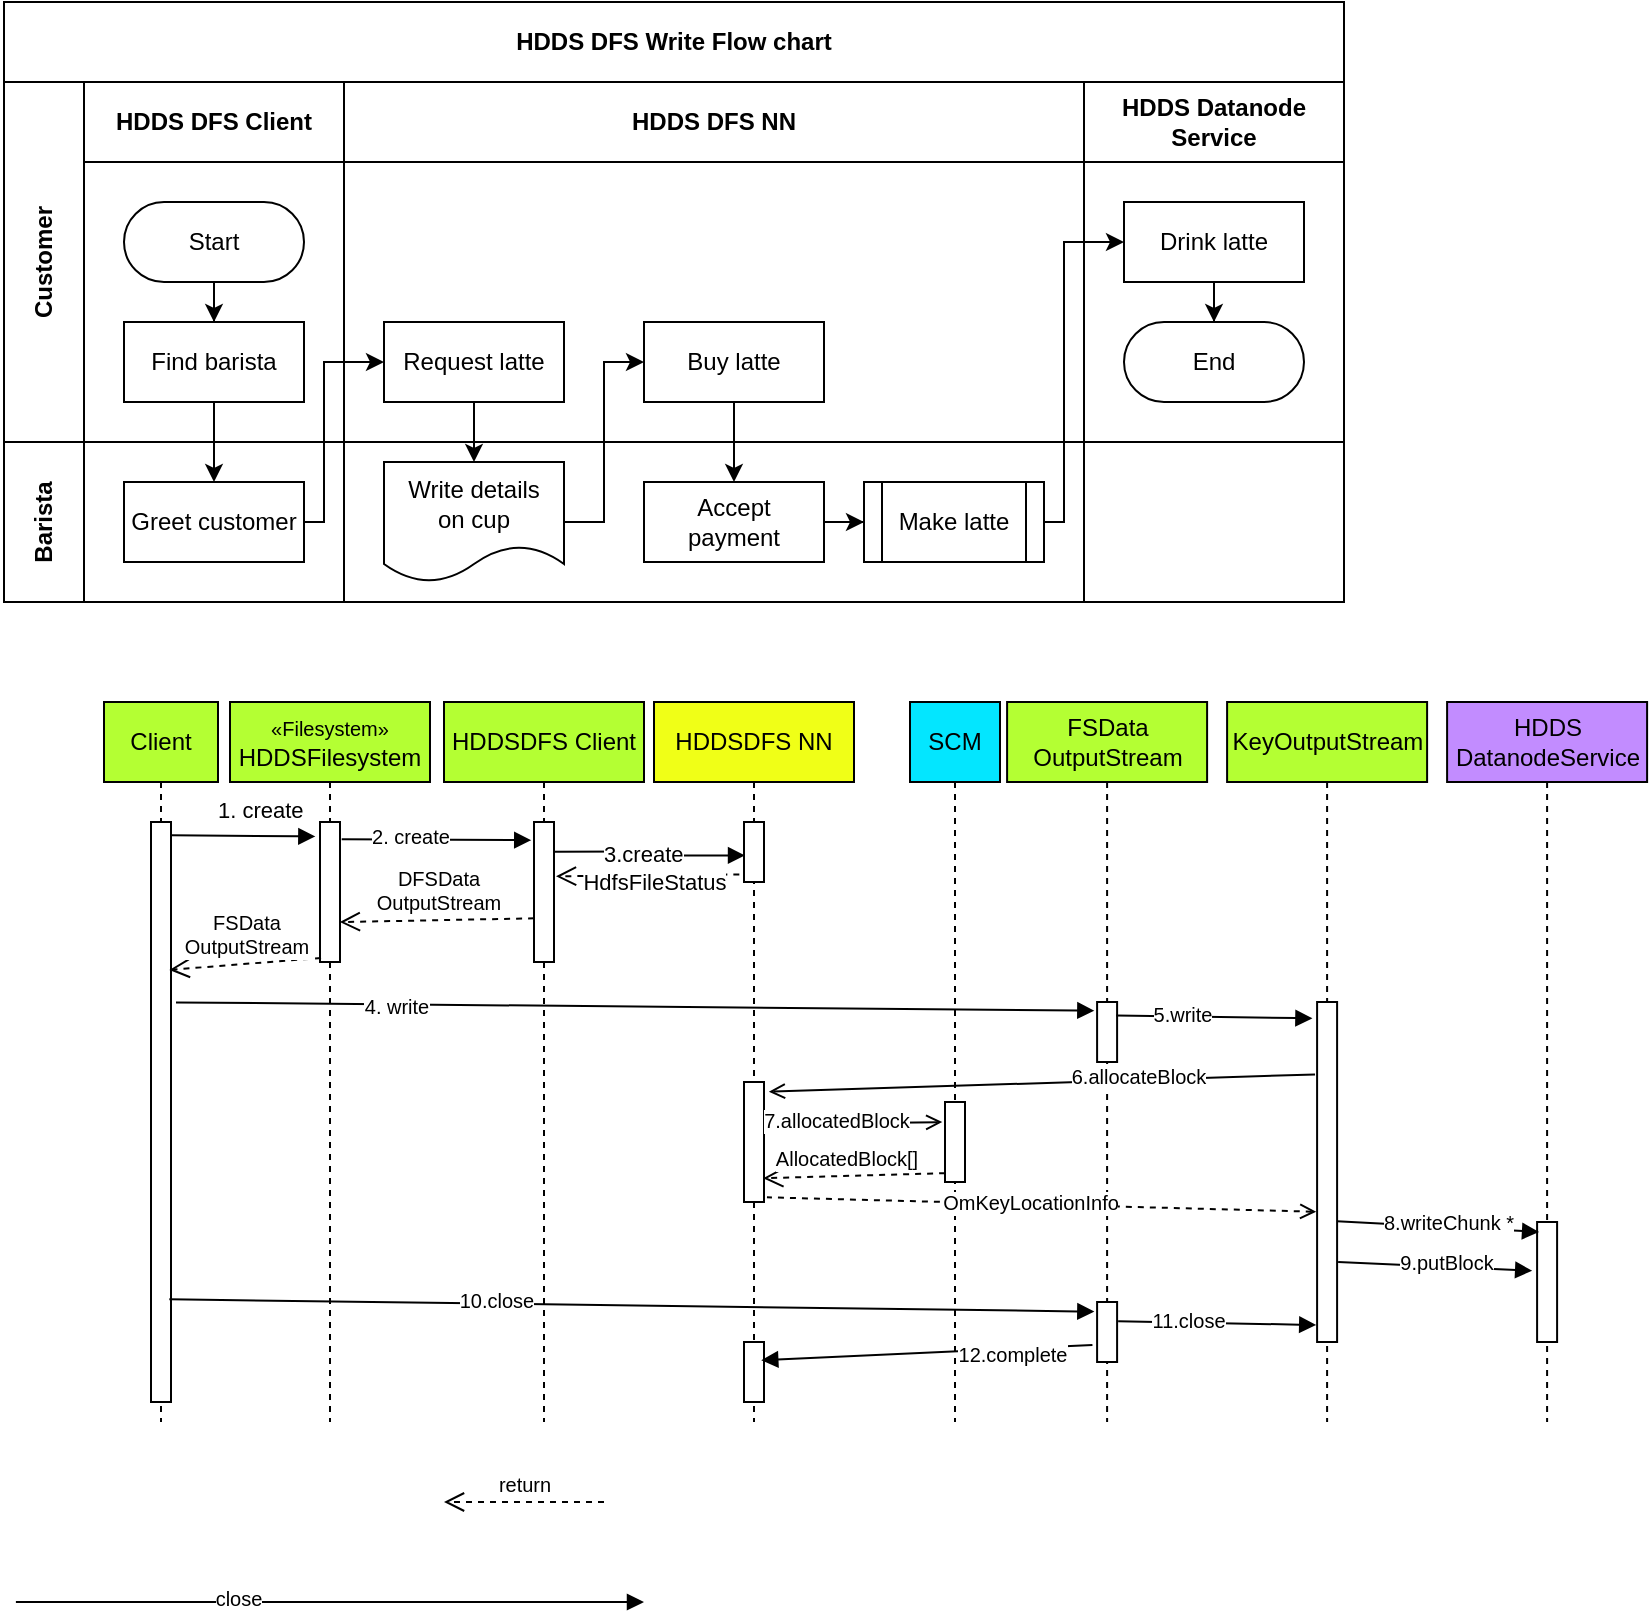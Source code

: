 <mxfile version="13.5.3" type="github">
  <diagram id="kgpKYQtTHZ0yAKxKKP6v" name="Page-1">
    <mxGraphModel dx="984" dy="539" grid="1" gridSize="10" guides="1" tooltips="1" connect="1" arrows="1" fold="1" page="1" pageScale="1" pageWidth="850" pageHeight="1100" math="0" shadow="0">
      <root>
        <mxCell id="0" />
        <mxCell id="1" parent="0" />
        <mxCell id="3nuBFxr9cyL0pnOWT2aG-1" value="HDDS DFS Write Flow chart" style="shape=table;childLayout=tableLayout;rowLines=0;columnLines=0;startSize=40;html=1;whiteSpace=wrap;collapsible=0;recursiveResize=0;expand=0;fontStyle=1" parent="1" vertex="1">
          <mxGeometry x="100" y="220" width="670" height="300" as="geometry" />
        </mxCell>
        <mxCell id="3nuBFxr9cyL0pnOWT2aG-2" value="" style="edgeStyle=orthogonalEdgeStyle;rounded=0;orthogonalLoop=1;jettySize=auto;html=1;" parent="3nuBFxr9cyL0pnOWT2aG-1" source="3nuBFxr9cyL0pnOWT2aG-7" target="3nuBFxr9cyL0pnOWT2aG-17" edge="1">
          <mxGeometry relative="1" as="geometry" />
        </mxCell>
        <mxCell id="3nuBFxr9cyL0pnOWT2aG-3" value="Customer" style="swimlane;horizontal=0;points=[[0,0.5],[1,0.5]];portConstraint=eastwest;startSize=40;html=1;whiteSpace=wrap;collapsible=0;recursiveResize=0;expand=0;" parent="3nuBFxr9cyL0pnOWT2aG-1" vertex="1">
          <mxGeometry y="40" width="670" height="180" as="geometry" />
        </mxCell>
        <mxCell id="3nuBFxr9cyL0pnOWT2aG-4" value="HDDS DFS Client" style="swimlane;connectable=0;startSize=40;html=1;whiteSpace=wrap;collapsible=0;recursiveResize=0;expand=0;" parent="3nuBFxr9cyL0pnOWT2aG-3" vertex="1">
          <mxGeometry x="40" width="130" height="180" as="geometry" />
        </mxCell>
        <mxCell id="3nuBFxr9cyL0pnOWT2aG-5" style="edgeStyle=orthogonalEdgeStyle;rounded=0;orthogonalLoop=1;jettySize=auto;html=1;" parent="3nuBFxr9cyL0pnOWT2aG-4" source="3nuBFxr9cyL0pnOWT2aG-6" target="3nuBFxr9cyL0pnOWT2aG-7" edge="1">
          <mxGeometry relative="1" as="geometry" />
        </mxCell>
        <mxCell id="3nuBFxr9cyL0pnOWT2aG-6" value="Start" style="rounded=1;whiteSpace=wrap;html=1;arcSize=50;" parent="3nuBFxr9cyL0pnOWT2aG-4" vertex="1">
          <mxGeometry x="20" y="60" width="90" height="40" as="geometry" />
        </mxCell>
        <mxCell id="3nuBFxr9cyL0pnOWT2aG-7" value="Find barista" style="rounded=0;whiteSpace=wrap;html=1;" parent="3nuBFxr9cyL0pnOWT2aG-4" vertex="1">
          <mxGeometry x="20" y="120" width="90" height="40" as="geometry" />
        </mxCell>
        <mxCell id="3nuBFxr9cyL0pnOWT2aG-8" value="HDDS DFS NN" style="swimlane;connectable=0;startSize=40;html=1;whiteSpace=wrap;collapsible=0;recursiveResize=0;expand=0;" parent="3nuBFxr9cyL0pnOWT2aG-3" vertex="1">
          <mxGeometry x="170" width="370" height="180" as="geometry" />
        </mxCell>
        <mxCell id="3nuBFxr9cyL0pnOWT2aG-9" value="Request latte" style="rounded=0;whiteSpace=wrap;html=1;" parent="3nuBFxr9cyL0pnOWT2aG-8" vertex="1">
          <mxGeometry x="20" y="120" width="90" height="40" as="geometry" />
        </mxCell>
        <mxCell id="3nuBFxr9cyL0pnOWT2aG-10" value="Buy latte" style="rounded=0;whiteSpace=wrap;html=1;" parent="3nuBFxr9cyL0pnOWT2aG-8" vertex="1">
          <mxGeometry x="150" y="120" width="90" height="40" as="geometry" />
        </mxCell>
        <mxCell id="3nuBFxr9cyL0pnOWT2aG-11" value="HDDS Datanode Service" style="swimlane;connectable=0;startSize=40;html=1;whiteSpace=wrap;collapsible=0;recursiveResize=0;expand=0;" parent="3nuBFxr9cyL0pnOWT2aG-3" vertex="1">
          <mxGeometry x="540" width="130" height="180" as="geometry" />
        </mxCell>
        <mxCell id="3nuBFxr9cyL0pnOWT2aG-12" style="edgeStyle=orthogonalEdgeStyle;rounded=0;orthogonalLoop=1;jettySize=auto;html=1;" parent="3nuBFxr9cyL0pnOWT2aG-11" source="3nuBFxr9cyL0pnOWT2aG-13" target="3nuBFxr9cyL0pnOWT2aG-14" edge="1">
          <mxGeometry relative="1" as="geometry" />
        </mxCell>
        <mxCell id="3nuBFxr9cyL0pnOWT2aG-13" value="Drink latte" style="rounded=0;whiteSpace=wrap;html=1;" parent="3nuBFxr9cyL0pnOWT2aG-11" vertex="1">
          <mxGeometry x="20" y="60" width="90" height="40" as="geometry" />
        </mxCell>
        <mxCell id="3nuBFxr9cyL0pnOWT2aG-14" value="End" style="rounded=1;whiteSpace=wrap;html=1;arcSize=50;" parent="3nuBFxr9cyL0pnOWT2aG-11" vertex="1">
          <mxGeometry x="20" y="120" width="90" height="40" as="geometry" />
        </mxCell>
        <mxCell id="3nuBFxr9cyL0pnOWT2aG-15" value="Barista" style="swimlane;horizontal=0;points=[[0,0.5],[1,0.5]];portConstraint=eastwest;startSize=40;html=1;whiteSpace=wrap;collapsible=0;recursiveResize=0;expand=0;" parent="3nuBFxr9cyL0pnOWT2aG-1" vertex="1">
          <mxGeometry y="220" width="670" height="80" as="geometry" />
        </mxCell>
        <mxCell id="3nuBFxr9cyL0pnOWT2aG-16" value="" style="swimlane;connectable=0;startSize=0;html=1;whiteSpace=wrap;collapsible=0;recursiveResize=0;expand=0;" parent="3nuBFxr9cyL0pnOWT2aG-15" vertex="1">
          <mxGeometry x="40" width="130" height="80" as="geometry" />
        </mxCell>
        <mxCell id="3nuBFxr9cyL0pnOWT2aG-17" value="Greet customer" style="rounded=0;whiteSpace=wrap;html=1;" parent="3nuBFxr9cyL0pnOWT2aG-16" vertex="1">
          <mxGeometry x="20" y="20" width="90" height="40" as="geometry" />
        </mxCell>
        <mxCell id="3nuBFxr9cyL0pnOWT2aG-18" value="" style="swimlane;connectable=0;startSize=0;html=1;whiteSpace=wrap;collapsible=0;recursiveResize=0;expand=0;" parent="3nuBFxr9cyL0pnOWT2aG-15" vertex="1">
          <mxGeometry x="170" width="370" height="80" as="geometry" />
        </mxCell>
        <mxCell id="3nuBFxr9cyL0pnOWT2aG-19" value="" style="edgeStyle=orthogonalEdgeStyle;rounded=0;orthogonalLoop=1;jettySize=auto;html=1;" parent="3nuBFxr9cyL0pnOWT2aG-18" source="3nuBFxr9cyL0pnOWT2aG-20" target="3nuBFxr9cyL0pnOWT2aG-22" edge="1">
          <mxGeometry relative="1" as="geometry" />
        </mxCell>
        <mxCell id="3nuBFxr9cyL0pnOWT2aG-20" value="Accept&lt;br&gt;payment" style="rounded=0;whiteSpace=wrap;html=1;" parent="3nuBFxr9cyL0pnOWT2aG-18" vertex="1">
          <mxGeometry x="150" y="20" width="90" height="40" as="geometry" />
        </mxCell>
        <mxCell id="3nuBFxr9cyL0pnOWT2aG-21" value="Write details&lt;br&gt;on cup" style="shape=document;whiteSpace=wrap;html=1;boundedLbl=1;" parent="3nuBFxr9cyL0pnOWT2aG-18" vertex="1">
          <mxGeometry x="20" y="10" width="90" height="60" as="geometry" />
        </mxCell>
        <mxCell id="3nuBFxr9cyL0pnOWT2aG-22" value="Make latte" style="shape=process;whiteSpace=wrap;html=1;backgroundOutline=1;" parent="3nuBFxr9cyL0pnOWT2aG-18" vertex="1">
          <mxGeometry x="260" y="20" width="90" height="40" as="geometry" />
        </mxCell>
        <mxCell id="3nuBFxr9cyL0pnOWT2aG-23" value="" style="swimlane;connectable=0;startSize=0;html=1;whiteSpace=wrap;collapsible=0;recursiveResize=0;expand=0;" parent="3nuBFxr9cyL0pnOWT2aG-15" vertex="1">
          <mxGeometry x="540" width="130" height="80" as="geometry" />
        </mxCell>
        <mxCell id="3nuBFxr9cyL0pnOWT2aG-24" value="" style="edgeStyle=orthogonalEdgeStyle;rounded=0;orthogonalLoop=1;jettySize=auto;html=1;" parent="3nuBFxr9cyL0pnOWT2aG-1" source="3nuBFxr9cyL0pnOWT2aG-17" target="3nuBFxr9cyL0pnOWT2aG-9" edge="1">
          <mxGeometry relative="1" as="geometry">
            <Array as="points">
              <mxPoint x="160" y="260" />
              <mxPoint x="160" y="180" />
            </Array>
          </mxGeometry>
        </mxCell>
        <mxCell id="3nuBFxr9cyL0pnOWT2aG-25" value="" style="edgeStyle=orthogonalEdgeStyle;rounded=0;orthogonalLoop=1;jettySize=auto;html=1;" parent="3nuBFxr9cyL0pnOWT2aG-1" source="3nuBFxr9cyL0pnOWT2aG-9" target="3nuBFxr9cyL0pnOWT2aG-21" edge="1">
          <mxGeometry relative="1" as="geometry" />
        </mxCell>
        <mxCell id="3nuBFxr9cyL0pnOWT2aG-26" value="" style="edgeStyle=orthogonalEdgeStyle;rounded=0;orthogonalLoop=1;jettySize=auto;html=1;" parent="3nuBFxr9cyL0pnOWT2aG-1" source="3nuBFxr9cyL0pnOWT2aG-21" target="3nuBFxr9cyL0pnOWT2aG-10" edge="1">
          <mxGeometry relative="1" as="geometry">
            <Array as="points">
              <mxPoint x="300" y="260" />
              <mxPoint x="300" y="180" />
            </Array>
          </mxGeometry>
        </mxCell>
        <mxCell id="3nuBFxr9cyL0pnOWT2aG-27" value="" style="edgeStyle=orthogonalEdgeStyle;rounded=0;orthogonalLoop=1;jettySize=auto;html=1;" parent="3nuBFxr9cyL0pnOWT2aG-1" source="3nuBFxr9cyL0pnOWT2aG-10" target="3nuBFxr9cyL0pnOWT2aG-20" edge="1">
          <mxGeometry relative="1" as="geometry" />
        </mxCell>
        <mxCell id="3nuBFxr9cyL0pnOWT2aG-28" style="edgeStyle=orthogonalEdgeStyle;rounded=0;orthogonalLoop=1;jettySize=auto;html=1;" parent="3nuBFxr9cyL0pnOWT2aG-1" source="3nuBFxr9cyL0pnOWT2aG-22" target="3nuBFxr9cyL0pnOWT2aG-13" edge="1">
          <mxGeometry relative="1" as="geometry">
            <Array as="points">
              <mxPoint x="530" y="260" />
              <mxPoint x="530" y="120" />
            </Array>
          </mxGeometry>
        </mxCell>
        <mxCell id="V2jBRoaLE6hbE3GdVKUT-1" value="HDDSDFS Client" style="shape=umlLifeline;perimeter=lifelinePerimeter;whiteSpace=wrap;html=1;container=1;collapsible=0;recursiveResize=0;outlineConnect=0;fillColor=#B4FF33;" vertex="1" parent="1">
          <mxGeometry x="320" y="570" width="100" height="360" as="geometry" />
        </mxCell>
        <mxCell id="V2jBRoaLE6hbE3GdVKUT-22" value="" style="html=1;points=[];perimeter=orthogonalPerimeter;" vertex="1" parent="V2jBRoaLE6hbE3GdVKUT-1">
          <mxGeometry x="45" y="60" width="10" height="70" as="geometry" />
        </mxCell>
        <mxCell id="V2jBRoaLE6hbE3GdVKUT-2" value="Client" style="shape=umlLifeline;perimeter=lifelinePerimeter;whiteSpace=wrap;html=1;container=1;collapsible=0;recursiveResize=0;outlineConnect=0;fillColor=#B4FF33;" vertex="1" parent="1">
          <mxGeometry x="150" y="570" width="57" height="360" as="geometry" />
        </mxCell>
        <mxCell id="V2jBRoaLE6hbE3GdVKUT-7" value="" style="html=1;points=[];perimeter=orthogonalPerimeter;" vertex="1" parent="V2jBRoaLE6hbE3GdVKUT-2">
          <mxGeometry x="23.5" y="60" width="10" height="290" as="geometry" />
        </mxCell>
        <mxCell id="V2jBRoaLE6hbE3GdVKUT-3" value="&lt;span style=&quot;font-size: 10px&quot;&gt;«Filesystem»&lt;br&gt;&lt;/span&gt;HDDSFilesystem" style="shape=umlLifeline;perimeter=lifelinePerimeter;whiteSpace=wrap;html=1;container=1;collapsible=0;recursiveResize=0;outlineConnect=0;fillColor=#B4FF33;" vertex="1" parent="1">
          <mxGeometry x="213" y="570" width="100" height="360" as="geometry" />
        </mxCell>
        <mxCell id="V2jBRoaLE6hbE3GdVKUT-8" value="" style="html=1;points=[];perimeter=orthogonalPerimeter;" vertex="1" parent="V2jBRoaLE6hbE3GdVKUT-3">
          <mxGeometry x="45" y="60" width="10" height="70" as="geometry" />
        </mxCell>
        <mxCell id="V2jBRoaLE6hbE3GdVKUT-14" value="1. create" style="endArrow=block;endFill=1;html=1;align=left;verticalAlign=top;entryX=-0.233;entryY=0.103;entryDx=0;entryDy=0;entryPerimeter=0;exitX=1.019;exitY=0.023;exitDx=0;exitDy=0;exitPerimeter=0;" edge="1" parent="1" source="V2jBRoaLE6hbE3GdVKUT-7" target="V2jBRoaLE6hbE3GdVKUT-8">
          <mxGeometry x="-0.4" y="26" relative="1" as="geometry">
            <mxPoint x="143" y="632" as="sourcePoint" />
            <mxPoint x="253" y="630" as="targetPoint" />
            <mxPoint as="offset" />
          </mxGeometry>
        </mxCell>
        <mxCell id="V2jBRoaLE6hbE3GdVKUT-23" value="HDDSDFS NN" style="shape=umlLifeline;perimeter=lifelinePerimeter;whiteSpace=wrap;html=1;container=1;collapsible=0;recursiveResize=0;outlineConnect=0;fillColor=#F0FF17;" vertex="1" parent="1">
          <mxGeometry x="425" y="570" width="100" height="360" as="geometry" />
        </mxCell>
        <mxCell id="V2jBRoaLE6hbE3GdVKUT-24" value="" style="html=1;points=[];perimeter=orthogonalPerimeter;" vertex="1" parent="V2jBRoaLE6hbE3GdVKUT-23">
          <mxGeometry x="45" y="60" width="10" height="30" as="geometry" />
        </mxCell>
        <mxCell id="V2jBRoaLE6hbE3GdVKUT-55" value="" style="html=1;points=[];perimeter=orthogonalPerimeter;" vertex="1" parent="V2jBRoaLE6hbE3GdVKUT-23">
          <mxGeometry x="45" y="190" width="10" height="60" as="geometry" />
        </mxCell>
        <mxCell id="V2jBRoaLE6hbE3GdVKUT-80" value="" style="html=1;points=[];perimeter=orthogonalPerimeter;" vertex="1" parent="V2jBRoaLE6hbE3GdVKUT-23">
          <mxGeometry x="45" y="320" width="10" height="30" as="geometry" />
        </mxCell>
        <mxCell id="V2jBRoaLE6hbE3GdVKUT-25" value="3.create" style="endArrow=block;endFill=1;html=1;edgeStyle=orthogonalEdgeStyle;align=left;verticalAlign=top;exitX=1.005;exitY=0.212;exitDx=0;exitDy=0;exitPerimeter=0;entryX=0.052;entryY=0.557;entryDx=0;entryDy=0;entryPerimeter=0;" edge="1" parent="1" source="V2jBRoaLE6hbE3GdVKUT-22" target="V2jBRoaLE6hbE3GdVKUT-24">
          <mxGeometry x="0.023" y="29" relative="1" as="geometry">
            <mxPoint x="380" y="650" as="sourcePoint" />
            <mxPoint x="540" y="650" as="targetPoint" />
            <mxPoint x="-25" y="15" as="offset" />
          </mxGeometry>
        </mxCell>
        <mxCell id="V2jBRoaLE6hbE3GdVKUT-27" value="HdfsFileStatus" style="html=1;verticalAlign=bottom;endArrow=open;dashed=1;endSize=8;entryX=1.1;entryY=0.388;entryDx=0;entryDy=0;entryPerimeter=0;exitX=-0.233;exitY=0.875;exitDx=0;exitDy=0;exitPerimeter=0;" edge="1" parent="1" source="V2jBRoaLE6hbE3GdVKUT-24" target="V2jBRoaLE6hbE3GdVKUT-22">
          <mxGeometry x="-0.077" y="12" relative="1" as="geometry">
            <mxPoint x="493" y="650" as="sourcePoint" />
            <mxPoint x="380" y="680" as="targetPoint" />
            <mxPoint as="offset" />
          </mxGeometry>
        </mxCell>
        <mxCell id="V2jBRoaLE6hbE3GdVKUT-38" value="FSData&lt;br&gt;OutputStream" style="html=1;verticalAlign=bottom;endArrow=open;dashed=1;endSize=8;fontSize=10;exitX=0.052;exitY=0.971;exitDx=0;exitDy=0;exitPerimeter=0;entryX=0.917;entryY=0.255;entryDx=0;entryDy=0;entryPerimeter=0;" edge="1" parent="1" source="V2jBRoaLE6hbE3GdVKUT-8" target="V2jBRoaLE6hbE3GdVKUT-7">
          <mxGeometry relative="1" as="geometry">
            <mxPoint x="243" y="700" as="sourcePoint" />
            <mxPoint x="160" y="698" as="targetPoint" />
          </mxGeometry>
        </mxCell>
        <mxCell id="V2jBRoaLE6hbE3GdVKUT-39" value="" style="endArrow=block;startArrow=none;endFill=1;startFill=0;html=1;fontSize=10;entryX=-0.138;entryY=0.16;entryDx=0;entryDy=0;entryPerimeter=0;exitX=0.917;exitY=0.823;exitDx=0;exitDy=0;exitPerimeter=0;" edge="1" parent="1" source="V2jBRoaLE6hbE3GdVKUT-7" target="V2jBRoaLE6hbE3GdVKUT-74">
          <mxGeometry width="160" relative="1" as="geometry">
            <mxPoint x="100" y="890" as="sourcePoint" />
            <mxPoint x="690" y="880" as="targetPoint" />
          </mxGeometry>
        </mxCell>
        <mxCell id="V2jBRoaLE6hbE3GdVKUT-75" value="10.close" style="edgeLabel;html=1;align=center;verticalAlign=middle;resizable=0;points=[];fontSize=10;" vertex="1" connectable="0" parent="V2jBRoaLE6hbE3GdVKUT-39">
          <mxGeometry x="-0.292" y="2" relative="1" as="geometry">
            <mxPoint as="offset" />
          </mxGeometry>
        </mxCell>
        <mxCell id="V2jBRoaLE6hbE3GdVKUT-40" value="" style="endArrow=block;startArrow=none;endFill=1;startFill=0;html=1;fontSize=10;entryX=-0.138;entryY=0.144;entryDx=0;entryDy=0;entryPerimeter=0;exitX=1.25;exitY=0.311;exitDx=0;exitDy=0;exitPerimeter=0;" edge="1" parent="1" source="V2jBRoaLE6hbE3GdVKUT-7" target="V2jBRoaLE6hbE3GdVKUT-46">
          <mxGeometry width="160" relative="1" as="geometry">
            <mxPoint x="110" y="719.76" as="sourcePoint" />
            <mxPoint x="230" y="720" as="targetPoint" />
          </mxGeometry>
        </mxCell>
        <mxCell id="V2jBRoaLE6hbE3GdVKUT-41" value="4. write" style="edgeLabel;html=1;align=center;verticalAlign=middle;resizable=0;points=[];fontSize=10;" vertex="1" connectable="0" parent="V2jBRoaLE6hbE3GdVKUT-40">
          <mxGeometry x="-0.685" y="-1" relative="1" as="geometry">
            <mxPoint x="37.34" y="-0.17" as="offset" />
          </mxGeometry>
        </mxCell>
        <mxCell id="V2jBRoaLE6hbE3GdVKUT-45" value="FSData&lt;br&gt;OutputStream" style="shape=umlLifeline;perimeter=lifelinePerimeter;whiteSpace=wrap;html=1;container=1;collapsible=0;recursiveResize=0;outlineConnect=0;fillColor=#B4FF33;" vertex="1" parent="1">
          <mxGeometry x="601.55" y="570" width="100" height="360" as="geometry" />
        </mxCell>
        <mxCell id="V2jBRoaLE6hbE3GdVKUT-46" value="" style="html=1;points=[];perimeter=orthogonalPerimeter;" vertex="1" parent="V2jBRoaLE6hbE3GdVKUT-45">
          <mxGeometry x="45" y="150" width="10" height="30" as="geometry" />
        </mxCell>
        <mxCell id="V2jBRoaLE6hbE3GdVKUT-49" value="KeyOutputStream" style="shape=umlLifeline;perimeter=lifelinePerimeter;whiteSpace=wrap;html=1;container=1;collapsible=0;recursiveResize=0;outlineConnect=0;fillColor=#B4FF33;" vertex="1" parent="1">
          <mxGeometry x="711.55" y="570" width="100" height="360" as="geometry" />
        </mxCell>
        <mxCell id="V2jBRoaLE6hbE3GdVKUT-50" value="" style="html=1;points=[];perimeter=orthogonalPerimeter;" vertex="1" parent="V2jBRoaLE6hbE3GdVKUT-49">
          <mxGeometry x="45" y="150" width="10" height="170" as="geometry" />
        </mxCell>
        <mxCell id="V2jBRoaLE6hbE3GdVKUT-51" value="" style="endArrow=block;startArrow=none;endFill=1;startFill=0;html=1;fontSize=10;exitX=0.957;exitY=0.224;exitDx=0;exitDy=0;exitPerimeter=0;entryX=-0.233;entryY=0.048;entryDx=0;entryDy=0;entryPerimeter=0;" edge="1" parent="1" source="V2jBRoaLE6hbE3GdVKUT-46" target="V2jBRoaLE6hbE3GdVKUT-50">
          <mxGeometry width="160" relative="1" as="geometry">
            <mxPoint x="661.55" y="730" as="sourcePoint" />
            <mxPoint x="821.55" y="730" as="targetPoint" />
          </mxGeometry>
        </mxCell>
        <mxCell id="V2jBRoaLE6hbE3GdVKUT-52" value="5.write" style="edgeLabel;html=1;align=center;verticalAlign=middle;resizable=0;points=[];fontSize=10;" vertex="1" connectable="0" parent="V2jBRoaLE6hbE3GdVKUT-51">
          <mxGeometry x="-0.336" y="1" relative="1" as="geometry">
            <mxPoint as="offset" />
          </mxGeometry>
        </mxCell>
        <mxCell id="V2jBRoaLE6hbE3GdVKUT-56" value="" style="edgeStyle=none;rounded=0;orthogonalLoop=1;jettySize=auto;html=1;startArrow=none;startFill=0;endArrow=open;endFill=0;fontSize=10;entryX=1.243;entryY=0.081;entryDx=0;entryDy=0;entryPerimeter=0;exitX=-0.103;exitY=0.213;exitDx=0;exitDy=0;exitPerimeter=0;" edge="1" parent="1" source="V2jBRoaLE6hbE3GdVKUT-50" target="V2jBRoaLE6hbE3GdVKUT-55">
          <mxGeometry relative="1" as="geometry" />
        </mxCell>
        <mxCell id="V2jBRoaLE6hbE3GdVKUT-57" value="6.allocateBlock" style="edgeLabel;html=1;align=center;verticalAlign=middle;resizable=0;points=[];fontSize=10;" vertex="1" connectable="0" parent="V2jBRoaLE6hbE3GdVKUT-56">
          <mxGeometry x="-0.35" y="-2" relative="1" as="geometry">
            <mxPoint as="offset" />
          </mxGeometry>
        </mxCell>
        <mxCell id="V2jBRoaLE6hbE3GdVKUT-58" value="SCM" style="shape=umlLifeline;perimeter=lifelinePerimeter;whiteSpace=wrap;html=1;container=1;collapsible=0;recursiveResize=0;outlineConnect=0;fillColor=#03E6FF;" vertex="1" parent="1">
          <mxGeometry x="553" y="570" width="45" height="360" as="geometry" />
        </mxCell>
        <mxCell id="V2jBRoaLE6hbE3GdVKUT-60" value="" style="html=1;points=[];perimeter=orthogonalPerimeter;" vertex="1" parent="V2jBRoaLE6hbE3GdVKUT-58">
          <mxGeometry x="17.5" y="200" width="10" height="40" as="geometry" />
        </mxCell>
        <mxCell id="V2jBRoaLE6hbE3GdVKUT-61" value="" style="edgeStyle=none;rounded=0;orthogonalLoop=1;jettySize=auto;html=1;startArrow=none;startFill=0;endArrow=open;endFill=0;fontSize=10;entryX=-0.138;entryY=0.251;entryDx=0;entryDy=0;entryPerimeter=0;exitX=1.005;exitY=0.353;exitDx=0;exitDy=0;exitPerimeter=0;" edge="1" parent="1" source="V2jBRoaLE6hbE3GdVKUT-55" target="V2jBRoaLE6hbE3GdVKUT-60">
          <mxGeometry relative="1" as="geometry">
            <mxPoint x="555" y="785" as="targetPoint" />
          </mxGeometry>
        </mxCell>
        <mxCell id="V2jBRoaLE6hbE3GdVKUT-62" value="7.allocatedBlock" style="edgeLabel;html=1;align=center;verticalAlign=middle;resizable=0;points=[];fontSize=10;" vertex="1" connectable="0" parent="V2jBRoaLE6hbE3GdVKUT-61">
          <mxGeometry x="-0.197" y="2" relative="1" as="geometry">
            <mxPoint as="offset" />
          </mxGeometry>
        </mxCell>
        <mxCell id="V2jBRoaLE6hbE3GdVKUT-63" value="AllocatedBlock[]" style="html=1;verticalAlign=bottom;endArrow=open;dashed=1;endSize=8;fontSize=10;exitX=0.005;exitY=0.89;exitDx=0;exitDy=0;exitPerimeter=0;entryX=0.957;entryY=0.802;entryDx=0;entryDy=0;entryPerimeter=0;" edge="1" parent="1" source="V2jBRoaLE6hbE3GdVKUT-60" target="V2jBRoaLE6hbE3GdVKUT-55">
          <mxGeometry x="0.101" relative="1" as="geometry">
            <mxPoint x="585" y="820" as="sourcePoint" />
            <mxPoint x="505" y="820" as="targetPoint" />
            <mxPoint as="offset" />
          </mxGeometry>
        </mxCell>
        <mxCell id="V2jBRoaLE6hbE3GdVKUT-65" value="return" style="html=1;verticalAlign=bottom;endArrow=open;dashed=1;endSize=8;fontSize=10;" edge="1" parent="1">
          <mxGeometry relative="1" as="geometry">
            <mxPoint x="400" y="970" as="sourcePoint" />
            <mxPoint x="320" y="970" as="targetPoint" />
          </mxGeometry>
        </mxCell>
        <mxCell id="V2jBRoaLE6hbE3GdVKUT-66" value="" style="html=1;verticalAlign=bottom;endArrow=none;dashed=1;endSize=8;fontSize=10;startArrow=open;startFill=0;endFill=0;entryX=1.148;entryY=0.961;entryDx=0;entryDy=0;entryPerimeter=0;exitX=-0.043;exitY=0.617;exitDx=0;exitDy=0;exitPerimeter=0;" edge="1" parent="1" source="V2jBRoaLE6hbE3GdVKUT-50" target="V2jBRoaLE6hbE3GdVKUT-55">
          <mxGeometry relative="1" as="geometry">
            <mxPoint x="795" y="827" as="sourcePoint" />
            <mxPoint x="505" y="850" as="targetPoint" />
          </mxGeometry>
        </mxCell>
        <mxCell id="V2jBRoaLE6hbE3GdVKUT-67" value="OmKeyLocationInfo" style="edgeLabel;html=1;align=center;verticalAlign=middle;resizable=0;points=[];fontSize=10;" vertex="1" connectable="0" parent="V2jBRoaLE6hbE3GdVKUT-66">
          <mxGeometry x="0.044" y="-1" relative="1" as="geometry">
            <mxPoint as="offset" />
          </mxGeometry>
        </mxCell>
        <mxCell id="V2jBRoaLE6hbE3GdVKUT-68" value="HDDS DatanodeService" style="shape=umlLifeline;perimeter=lifelinePerimeter;whiteSpace=wrap;html=1;container=1;collapsible=0;recursiveResize=0;outlineConnect=0;fillColor=#C28CFF;" vertex="1" parent="1">
          <mxGeometry x="821.55" y="570" width="100" height="360" as="geometry" />
        </mxCell>
        <mxCell id="V2jBRoaLE6hbE3GdVKUT-69" value="" style="html=1;points=[];perimeter=orthogonalPerimeter;" vertex="1" parent="V2jBRoaLE6hbE3GdVKUT-68">
          <mxGeometry x="45" y="260" width="10" height="60" as="geometry" />
        </mxCell>
        <mxCell id="V2jBRoaLE6hbE3GdVKUT-70" value="" style="endArrow=block;startArrow=none;endFill=1;startFill=0;html=1;fontSize=10;entryX=0.1;entryY=0.083;entryDx=0;entryDy=0;entryPerimeter=0;exitX=0.993;exitY=0.645;exitDx=0;exitDy=0;exitPerimeter=0;" edge="1" parent="1" source="V2jBRoaLE6hbE3GdVKUT-50" target="V2jBRoaLE6hbE3GdVKUT-69">
          <mxGeometry width="160" relative="1" as="geometry">
            <mxPoint x="771.55" y="830" as="sourcePoint" />
            <mxPoint x="861.55" y="830" as="targetPoint" />
          </mxGeometry>
        </mxCell>
        <mxCell id="V2jBRoaLE6hbE3GdVKUT-71" value="8.writeChunk *" style="edgeLabel;html=1;align=center;verticalAlign=middle;resizable=0;points=[];fontSize=10;" vertex="1" connectable="0" parent="V2jBRoaLE6hbE3GdVKUT-70">
          <mxGeometry x="-0.311" y="2" relative="1" as="geometry">
            <mxPoint x="20.24" as="offset" />
          </mxGeometry>
        </mxCell>
        <mxCell id="V2jBRoaLE6hbE3GdVKUT-72" value="" style="endArrow=block;startArrow=none;endFill=1;startFill=0;html=1;fontSize=10;entryX=-0.245;entryY=0.406;entryDx=0;entryDy=0;entryPerimeter=0;exitX=1.052;exitY=0.765;exitDx=0;exitDy=0;exitPerimeter=0;" edge="1" parent="1" source="V2jBRoaLE6hbE3GdVKUT-50" target="V2jBRoaLE6hbE3GdVKUT-69">
          <mxGeometry width="160" relative="1" as="geometry">
            <mxPoint x="771.55" y="842" as="sourcePoint" />
            <mxPoint x="871.55" y="839" as="targetPoint" />
          </mxGeometry>
        </mxCell>
        <mxCell id="V2jBRoaLE6hbE3GdVKUT-73" value="9.putBlock" style="edgeLabel;html=1;align=center;verticalAlign=middle;resizable=0;points=[];fontSize=10;" vertex="1" connectable="0" parent="V2jBRoaLE6hbE3GdVKUT-72">
          <mxGeometry x="-0.311" y="2" relative="1" as="geometry">
            <mxPoint x="20.24" as="offset" />
          </mxGeometry>
        </mxCell>
        <mxCell id="V2jBRoaLE6hbE3GdVKUT-74" value="" style="html=1;points=[];perimeter=orthogonalPerimeter;" vertex="1" parent="1">
          <mxGeometry x="646.55" y="870" width="10" height="30" as="geometry" />
        </mxCell>
        <mxCell id="V2jBRoaLE6hbE3GdVKUT-76" value="" style="endArrow=block;startArrow=none;endFill=1;startFill=0;html=1;fontSize=10;exitX=0.957;exitY=0.664;exitDx=0;exitDy=0;exitPerimeter=0;" edge="1" parent="1">
          <mxGeometry width="160" relative="1" as="geometry">
            <mxPoint x="105.95" y="1020" as="sourcePoint" />
            <mxPoint x="420" y="1020" as="targetPoint" />
          </mxGeometry>
        </mxCell>
        <mxCell id="V2jBRoaLE6hbE3GdVKUT-77" value="close" style="edgeLabel;html=1;align=center;verticalAlign=middle;resizable=0;points=[];fontSize=10;" vertex="1" connectable="0" parent="V2jBRoaLE6hbE3GdVKUT-76">
          <mxGeometry x="-0.292" y="2" relative="1" as="geometry">
            <mxPoint as="offset" />
          </mxGeometry>
        </mxCell>
        <mxCell id="V2jBRoaLE6hbE3GdVKUT-78" value="" style="endArrow=block;startArrow=none;endFill=1;startFill=0;html=1;fontSize=10;exitX=1.052;exitY=0.319;exitDx=0;exitDy=0;exitPerimeter=0;entryX=-0.043;entryY=0.95;entryDx=0;entryDy=0;entryPerimeter=0;" edge="1" parent="1" source="V2jBRoaLE6hbE3GdVKUT-74" target="V2jBRoaLE6hbE3GdVKUT-50">
          <mxGeometry width="160" relative="1" as="geometry">
            <mxPoint x="671.55" y="880" as="sourcePoint" />
            <mxPoint x="731.55" y="880" as="targetPoint" />
          </mxGeometry>
        </mxCell>
        <mxCell id="V2jBRoaLE6hbE3GdVKUT-79" value="11.close" style="edgeLabel;html=1;align=center;verticalAlign=middle;resizable=0;points=[];fontSize=10;" vertex="1" connectable="0" parent="V2jBRoaLE6hbE3GdVKUT-78">
          <mxGeometry x="-0.292" y="2" relative="1" as="geometry">
            <mxPoint as="offset" />
          </mxGeometry>
        </mxCell>
        <mxCell id="V2jBRoaLE6hbE3GdVKUT-81" value="" style="endArrow=block;startArrow=none;endFill=1;startFill=0;html=1;fontSize=10;exitX=-0.233;exitY=0.716;exitDx=0;exitDy=0;exitPerimeter=0;entryX=0.862;entryY=0.303;entryDx=0;entryDy=0;entryPerimeter=0;" edge="1" parent="1" source="V2jBRoaLE6hbE3GdVKUT-74" target="V2jBRoaLE6hbE3GdVKUT-80">
          <mxGeometry width="160" relative="1" as="geometry">
            <mxPoint x="440.95" y="1000" as="sourcePoint" />
            <mxPoint x="755" y="1000" as="targetPoint" />
          </mxGeometry>
        </mxCell>
        <mxCell id="V2jBRoaLE6hbE3GdVKUT-82" value="12.complete" style="edgeLabel;html=1;align=center;verticalAlign=middle;resizable=0;points=[];fontSize=10;" vertex="1" connectable="0" parent="V2jBRoaLE6hbE3GdVKUT-81">
          <mxGeometry x="-0.292" y="2" relative="1" as="geometry">
            <mxPoint x="18" as="offset" />
          </mxGeometry>
        </mxCell>
        <mxCell id="V2jBRoaLE6hbE3GdVKUT-83" value="DFSData&lt;br&gt;OutputStream" style="html=1;verticalAlign=bottom;endArrow=open;dashed=1;endSize=8;fontSize=10;exitX=0.005;exitY=0.688;exitDx=0;exitDy=0;exitPerimeter=0;entryX=0.99;entryY=0.715;entryDx=0;entryDy=0;entryPerimeter=0;" edge="1" parent="1" source="V2jBRoaLE6hbE3GdVKUT-22" target="V2jBRoaLE6hbE3GdVKUT-8">
          <mxGeometry relative="1" as="geometry">
            <mxPoint x="350" y="680" as="sourcePoint" />
            <mxPoint x="280" y="681" as="targetPoint" />
          </mxGeometry>
        </mxCell>
        <mxCell id="V2jBRoaLE6hbE3GdVKUT-86" value="" style="endArrow=block;startArrow=none;endFill=1;startFill=0;html=1;fontSize=10;exitX=1.086;exitY=0.123;exitDx=0;exitDy=0;exitPerimeter=0;entryX=-0.138;entryY=0.13;entryDx=0;entryDy=0;entryPerimeter=0;" edge="1" parent="1" source="V2jBRoaLE6hbE3GdVKUT-8" target="V2jBRoaLE6hbE3GdVKUT-22">
          <mxGeometry width="160" relative="1" as="geometry">
            <mxPoint x="310.0" y="690" as="sourcePoint" />
            <mxPoint x="350" y="639" as="targetPoint" />
          </mxGeometry>
        </mxCell>
        <mxCell id="V2jBRoaLE6hbE3GdVKUT-87" value="2. create" style="edgeLabel;html=1;align=center;verticalAlign=middle;resizable=0;points=[];fontSize=10;" vertex="1" connectable="0" parent="V2jBRoaLE6hbE3GdVKUT-86">
          <mxGeometry x="-0.292" y="2" relative="1" as="geometry">
            <mxPoint as="offset" />
          </mxGeometry>
        </mxCell>
      </root>
    </mxGraphModel>
  </diagram>
</mxfile>
